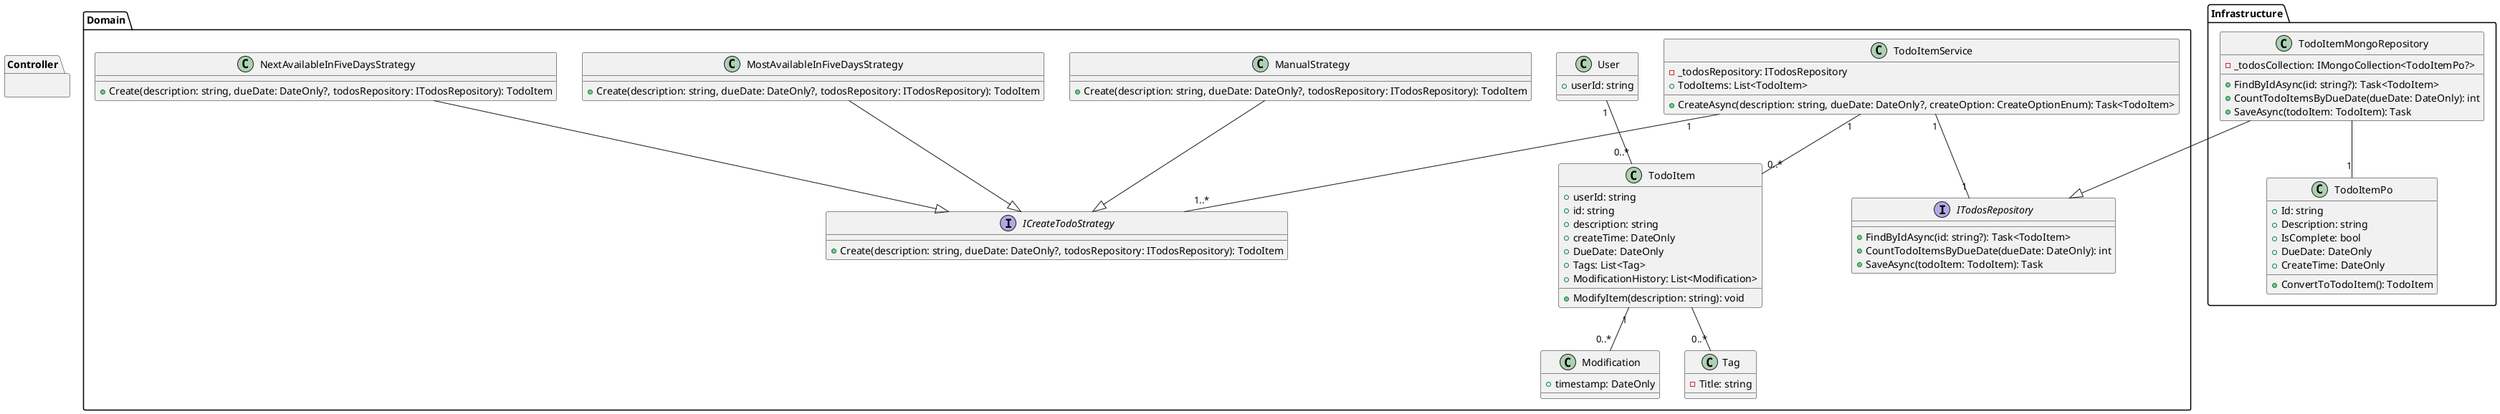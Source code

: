 @startuml


package Domain {
    class TodoItemService {
        - _todosRepository: ITodosRepository
        + TodoItems: List<TodoItem>
        + CreateAsync(description: string, dueDate: DateOnly?, createOption: CreateOptionEnum): Task<TodoItem>
    }

    class TodoItem {
        + userId: string
        + id: string
        + description: string
        + createTime: DateOnly
        + DueDate: DateOnly
        + Tags: List<Tag>
        + ModificationHistory: List<Modification>
        + ModifyItem(description: string): void
    }

    class Modification {
        + timestamp: DateOnly
    }

    interface ITodosRepository {
        + FindByIdAsync(id: string?): Task<TodoItem>
        + CountTodoItemsByDueDate(dueDate: DateOnly): int
        + SaveAsync(todoItem: TodoItem): Task
    }

    class Tag {
        - Title: string
    }
    class User {
        + userId: string
}
    interface ICreateTodoStrategy {
    + Create(description: string, dueDate: DateOnly?, todosRepository: ITodosRepository): TodoItem
}

class ManualStrategy {
    + Create(description: string, dueDate: DateOnly?, todosRepository: ITodosRepository): TodoItem
}

class MostAvailableInFiveDaysStrategy {
    + Create(description: string, dueDate: DateOnly?, todosRepository: ITodosRepository): TodoItem
}

class NextAvailableInFiveDaysStrategy {
    + Create(description: string, dueDate: DateOnly?, todosRepository: ITodosRepository): TodoItem
}
}

package Controller {
   
}

package Infrastructure {
    class TodoItemPo {
        + Id: string
        + Description: string
        + IsComplete: bool
        + DueDate: DateOnly
        + CreateTime: DateOnly
        + ConvertToTodoItem(): TodoItem
    }

    class TodoItemMongoRepository {
        - _todosCollection: IMongoCollection<TodoItemPo?>
        + FindByIdAsync(id: string?): Task<TodoItem>
        + CountTodoItemsByDueDate(dueDate: DateOnly): int
        + SaveAsync(todoItem: TodoItem): Task
    }
}

TodoItem "1" -- "0..*" Modification
TodoItemService "1" -- "0..*" TodoItem
TodoItemService "1" -- "1" ITodosRepository
User "1" -- "0..*" TodoItem
TodoItemMongoRepository --|> ITodosRepository
TodoItemMongoRepository -- "1" TodoItemPo
TodoItem -- "0..*" Tag
TodoItemService "1" -- "1..*" ICreateTodoStrategy
ManualStrategy --|> ICreateTodoStrategy
MostAvailableInFiveDaysStrategy --|> ICreateTodoStrategy
NextAvailableInFiveDaysStrategy --|> ICreateTodoStrategy
@enduml
